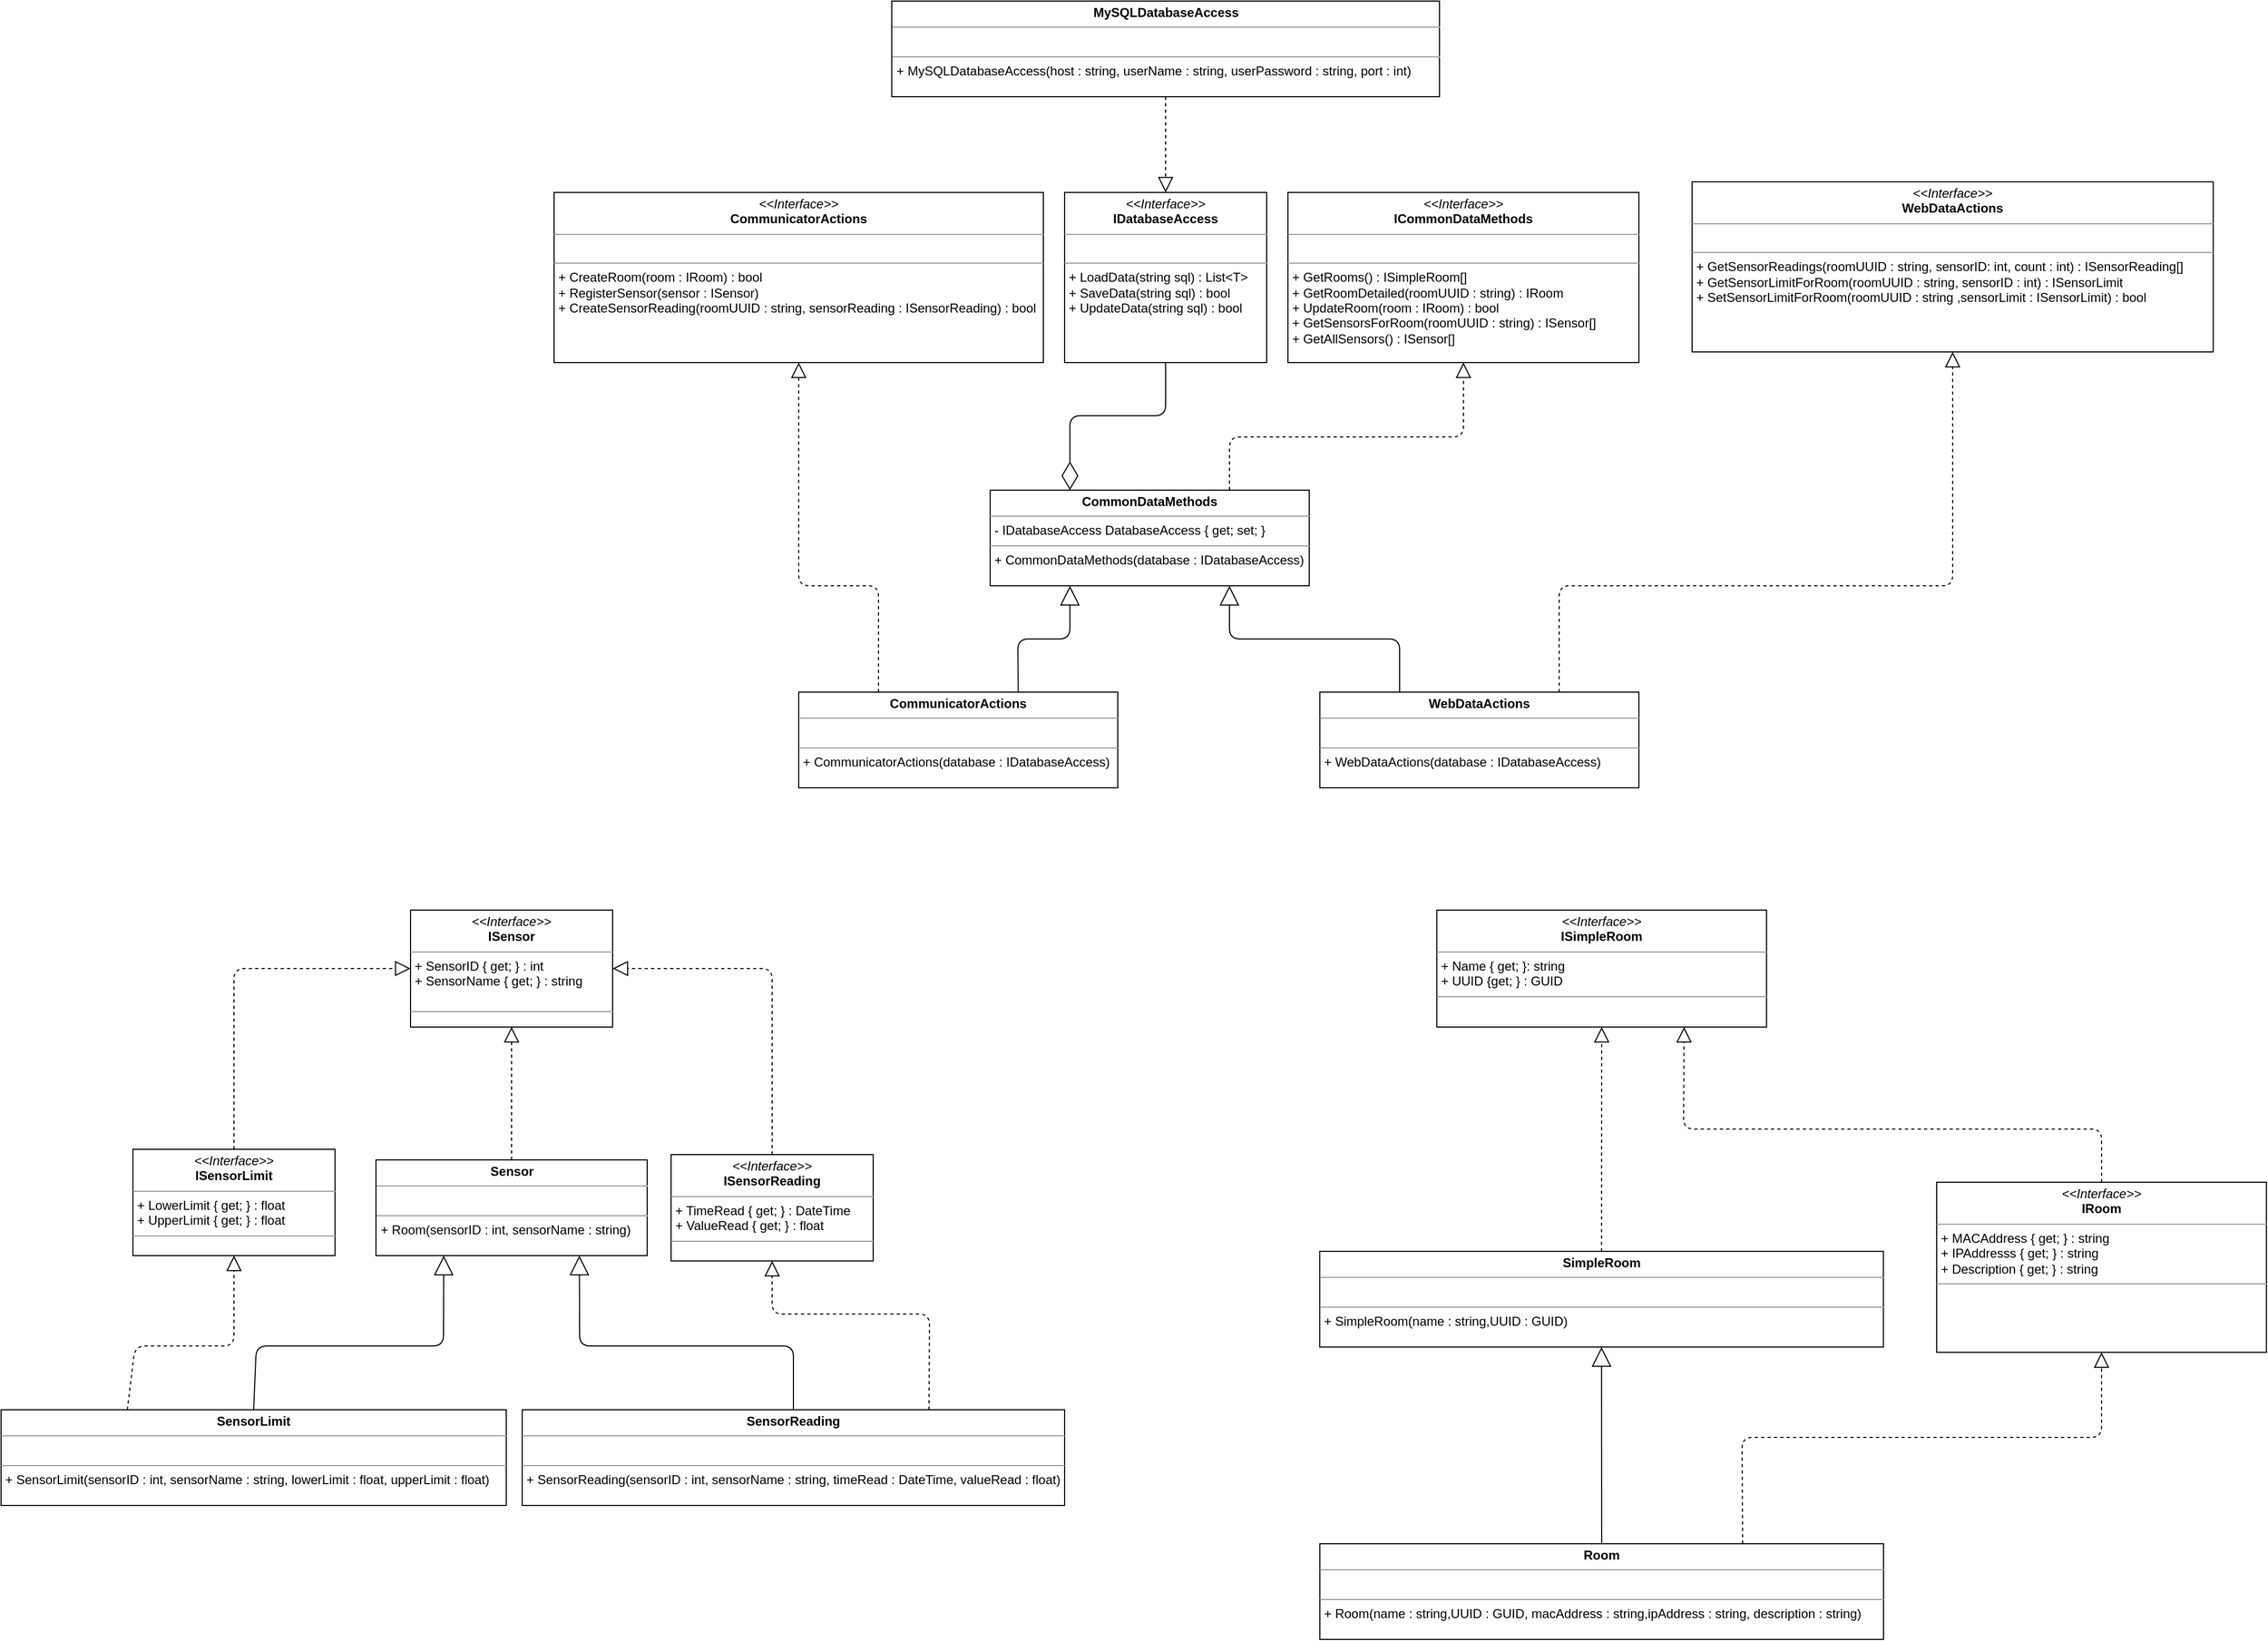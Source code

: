 <mxfile version="11.1.1" type="device"><diagram id="aNenFZurzg7Py9j0L7uN" name="Page-1"><mxGraphModel dx="3122" dy="1924" grid="1" gridSize="10" guides="1" tooltips="1" connect="1" arrows="1" fold="1" page="1" pageScale="1" pageWidth="850" pageHeight="1100" math="0" shadow="0"><root><mxCell id="0"/><mxCell id="1" parent="0"/><mxCell id="RUwsjX86R-9bThbDg36Q-5" value="&lt;p style=&quot;margin: 0px ; margin-top: 4px ; text-align: center&quot;&gt;&lt;i&gt;&amp;lt;&amp;lt;Interface&amp;gt;&amp;gt;&lt;/i&gt;&lt;br&gt;&lt;b&gt;IRoom&lt;/b&gt;&lt;/p&gt;&lt;hr size=&quot;1&quot;&gt;&lt;p style=&quot;margin: 0px ; margin-left: 4px&quot;&gt;&lt;span&gt;+ MACAddress { get; } : string&lt;/span&gt;&lt;br&gt;&lt;/p&gt;&lt;p style=&quot;margin: 0px ; margin-left: 4px&quot;&gt;+ IPAddresss { get; } : string&lt;/p&gt;&lt;p style=&quot;margin: 0px ; margin-left: 4px&quot;&gt;+ Description { get; } : string&lt;/p&gt;&lt;hr size=&quot;1&quot;&gt;&lt;p style=&quot;margin: 0px ; margin-left: 4px&quot;&gt;&lt;br&gt;&lt;/p&gt;" style="verticalAlign=top;align=left;overflow=fill;fontSize=12;fontFamily=Helvetica;html=1;" parent="1" vertex="1"><mxGeometry x="240" y="231" width="310" height="160" as="geometry"/></mxCell><mxCell id="RUwsjX86R-9bThbDg36Q-7" value="&lt;p style=&quot;margin: 0px ; margin-top: 4px ; text-align: center&quot;&gt;&lt;i&gt;&amp;lt;&amp;lt;Interface&amp;gt;&amp;gt;&lt;/i&gt;&lt;br&gt;&lt;b&gt;ISensorReading&lt;/b&gt;&lt;/p&gt;&lt;hr size=&quot;1&quot;&gt;&lt;p style=&quot;margin: 0px ; margin-left: 4px&quot;&gt;&lt;span&gt;+ TimeRead { get; } : DateTime&lt;/span&gt;&lt;br&gt;&lt;/p&gt;&lt;p style=&quot;margin: 0px ; margin-left: 4px&quot;&gt;+ ValueRead { get; } : float&lt;/p&gt;&lt;hr size=&quot;1&quot;&gt;&lt;p style=&quot;margin: 0px ; margin-left: 4px&quot;&gt;&lt;br&gt;&lt;/p&gt;" style="verticalAlign=top;align=left;overflow=fill;fontSize=12;fontFamily=Helvetica;html=1;" parent="1" vertex="1"><mxGeometry x="-950" y="205" width="190" height="100" as="geometry"/></mxCell><mxCell id="RUwsjX86R-9bThbDg36Q-8" value="&lt;p style=&quot;margin: 0px ; margin-top: 4px ; text-align: center&quot;&gt;&lt;i&gt;&amp;lt;&amp;lt;Interface&amp;gt;&amp;gt;&lt;/i&gt;&lt;br&gt;&lt;b&gt;ISensorLimit&lt;/b&gt;&lt;/p&gt;&lt;hr size=&quot;1&quot;&gt;&lt;p style=&quot;margin: 0px ; margin-left: 4px&quot;&gt;&lt;span&gt;+ LowerLimit { get; } : float&lt;/span&gt;&lt;br&gt;&lt;/p&gt;&lt;p style=&quot;margin: 0px ; margin-left: 4px&quot;&gt;+ UpperLimit { get; } : float&lt;/p&gt;&lt;hr size=&quot;1&quot;&gt;&lt;p style=&quot;margin: 0px ; margin-left: 4px&quot;&gt;&lt;br&gt;&lt;/p&gt;" style="verticalAlign=top;align=left;overflow=fill;fontSize=12;fontFamily=Helvetica;html=1;" parent="1" vertex="1"><mxGeometry x="-1456" y="200" width="190" height="100" as="geometry"/></mxCell><mxCell id="RUwsjX86R-9bThbDg36Q-9" value="&lt;p style=&quot;margin: 0px ; margin-top: 4px ; text-align: center&quot;&gt;&lt;b&gt;Room&lt;/b&gt;&lt;/p&gt;&lt;hr size=&quot;1&quot;&gt;&lt;p style=&quot;margin: 0px ; margin-left: 4px&quot;&gt;&lt;br&gt;&lt;/p&gt;&lt;hr size=&quot;1&quot;&gt;&lt;p style=&quot;margin: 0px ; margin-left: 4px&quot;&gt;+ Room(name : string,UUID : GUID, macAddress : string,ipAddress : string, description : string)&lt;/p&gt;" style="verticalAlign=top;align=left;overflow=fill;fontSize=12;fontFamily=Helvetica;html=1;" parent="1" vertex="1"><mxGeometry x="-340" y="571" width="530" height="90" as="geometry"/></mxCell><mxCell id="RUwsjX86R-9bThbDg36Q-10" value="" style="endArrow=block;dashed=1;endFill=0;endSize=12;html=1;exitX=0.75;exitY=0;exitDx=0;exitDy=0;entryX=0.5;entryY=1;entryDx=0;entryDy=0;" parent="1" source="RUwsjX86R-9bThbDg36Q-9" target="RUwsjX86R-9bThbDg36Q-5" edge="1"><mxGeometry width="160" relative="1" as="geometry"><mxPoint x="-120" y="541" as="sourcePoint"/><mxPoint x="40" y="541" as="targetPoint"/><Array as="points"><mxPoint x="57" y="471"/><mxPoint x="395" y="471"/></Array></mxGeometry></mxCell><mxCell id="RUwsjX86R-9bThbDg36Q-13" value="&lt;p style=&quot;margin: 0px ; margin-top: 4px ; text-align: center&quot;&gt;&lt;b&gt;WebDataActions&lt;/b&gt;&lt;/p&gt;&lt;hr size=&quot;1&quot;&gt;&lt;p style=&quot;margin: 0px ; margin-left: 4px&quot;&gt;&lt;br&gt;&lt;/p&gt;&lt;hr size=&quot;1&quot;&gt;&lt;p style=&quot;margin: 0px ; margin-left: 4px&quot;&gt;+ WebDataActions(database : IDatabaseAccess)&lt;/p&gt;" style="verticalAlign=top;align=left;overflow=fill;fontSize=12;fontFamily=Helvetica;html=1;" parent="1" vertex="1"><mxGeometry x="-340" y="-230" width="300" height="90" as="geometry"/></mxCell><mxCell id="RUwsjX86R-9bThbDg36Q-16" value="&lt;p style=&quot;margin: 0px ; margin-top: 4px ; text-align: center&quot;&gt;&lt;i&gt;&amp;lt;&amp;lt;Interface&amp;gt;&amp;gt;&lt;/i&gt;&lt;br&gt;&lt;b&gt;WebDataActions&lt;/b&gt;&lt;/p&gt;&lt;hr size=&quot;1&quot;&gt;&lt;p style=&quot;margin: 0px ; margin-left: 4px&quot;&gt;&lt;br&gt;&lt;/p&gt;&lt;hr size=&quot;1&quot;&gt;&lt;p style=&quot;margin: 0px ; margin-left: 4px&quot;&gt;&lt;span&gt;+ GetSensorReadings(roomUUID : string, sensorID: int, count : int) : ISensorReading[]&lt;/span&gt;&lt;br&gt;&lt;/p&gt;&lt;p style=&quot;margin: 0px ; margin-left: 4px&quot;&gt;+ GetSensorLimitForRoom(roomUUID : string, sensorID : int) : ISensorLimit&lt;/p&gt;&lt;p style=&quot;margin: 0px ; margin-left: 4px&quot;&gt;+ SetSensorLimitForRoom(roomUUID : string ,sensorLimit : ISensorLimit) : bool&lt;/p&gt;" style="verticalAlign=top;align=left;overflow=fill;fontSize=12;fontFamily=Helvetica;html=1;" parent="1" vertex="1"><mxGeometry x="10" y="-710" width="490" height="160" as="geometry"/></mxCell><mxCell id="RUwsjX86R-9bThbDg36Q-17" value="&lt;p style=&quot;margin: 0px ; margin-top: 4px ; text-align: center&quot;&gt;&lt;i&gt;&amp;lt;&amp;lt;Interface&amp;gt;&amp;gt;&lt;/i&gt;&lt;br&gt;&lt;b&gt;ISimpleRoom&lt;/b&gt;&lt;/p&gt;&lt;hr size=&quot;1&quot;&gt;&lt;p style=&quot;margin: 0px ; margin-left: 4px&quot;&gt;+ Name { get; }: string&lt;/p&gt;&lt;p style=&quot;margin: 0px ; margin-left: 4px&quot;&gt;+ UUID {get; } : GUID&lt;/p&gt;&lt;hr size=&quot;1&quot;&gt;&lt;p style=&quot;margin: 0px ; margin-left: 4px&quot;&gt;&lt;br&gt;&lt;/p&gt;" style="verticalAlign=top;align=left;overflow=fill;fontSize=12;fontFamily=Helvetica;html=1;" parent="1" vertex="1"><mxGeometry x="-230" y="-25" width="310" height="110" as="geometry"/></mxCell><mxCell id="RUwsjX86R-9bThbDg36Q-19" value="&lt;p style=&quot;margin: 0px ; margin-top: 4px ; text-align: center&quot;&gt;&lt;b&gt;SimpleRoom&lt;/b&gt;&lt;/p&gt;&lt;hr size=&quot;1&quot;&gt;&lt;p style=&quot;margin: 0px ; margin-left: 4px&quot;&gt;&lt;br&gt;&lt;/p&gt;&lt;hr size=&quot;1&quot;&gt;&lt;p style=&quot;margin: 0px ; margin-left: 4px&quot;&gt;+ SimpleRoom(name : string,UUID : GUID)&lt;/p&gt;" style="verticalAlign=top;align=left;overflow=fill;fontSize=12;fontFamily=Helvetica;html=1;" parent="1" vertex="1"><mxGeometry x="-340.147" y="296" width="530" height="90" as="geometry"/></mxCell><mxCell id="5QgGClb_yhk9Fr1g3Hfy-2" value="" style="endArrow=block;dashed=1;endFill=0;endSize=12;html=1;exitX=0.5;exitY=0;exitDx=0;exitDy=0;entryX=0.5;entryY=1;entryDx=0;entryDy=0;" parent="1" source="RUwsjX86R-9bThbDg36Q-19" target="RUwsjX86R-9bThbDg36Q-17" edge="1"><mxGeometry width="160" relative="1" as="geometry"><mxPoint x="-65.0" y="281" as="sourcePoint"/><mxPoint x="-65.0" y="95" as="targetPoint"/><Array as="points"/></mxGeometry></mxCell><mxCell id="5QgGClb_yhk9Fr1g3Hfy-3" value="" style="endArrow=block;endSize=16;endFill=0;html=1;exitX=0.5;exitY=0;exitDx=0;exitDy=0;entryX=0.5;entryY=1;entryDx=0;entryDy=0;" parent="1" source="RUwsjX86R-9bThbDg36Q-9" target="RUwsjX86R-9bThbDg36Q-19" edge="1"><mxGeometry x="-1" y="-180" width="160" relative="1" as="geometry"><mxPoint x="-270" y="471" as="sourcePoint"/><mxPoint x="-110" y="471" as="targetPoint"/><mxPoint x="-170" y="-120" as="offset"/></mxGeometry></mxCell><mxCell id="5QgGClb_yhk9Fr1g3Hfy-4" value="" style="endArrow=block;dashed=1;endFill=0;endSize=12;html=1;exitX=0.5;exitY=0;exitDx=0;exitDy=0;entryX=0.75;entryY=1;entryDx=0;entryDy=0;" parent="1" source="RUwsjX86R-9bThbDg36Q-5" target="RUwsjX86R-9bThbDg36Q-17" edge="1"><mxGeometry width="160" relative="1" as="geometry"><mxPoint x="-65.147" y="306" as="sourcePoint"/><mxPoint x="-65.0" y="95" as="targetPoint"/><Array as="points"><mxPoint x="395" y="181"/><mxPoint x="2" y="181"/></Array></mxGeometry></mxCell><mxCell id="5QgGClb_yhk9Fr1g3Hfy-5" value="&lt;p style=&quot;margin: 0px ; margin-top: 4px ; text-align: center&quot;&gt;&lt;i&gt;&amp;lt;&amp;lt;Interface&amp;gt;&amp;gt;&lt;/i&gt;&lt;br&gt;&lt;b&gt;ISensor&lt;/b&gt;&lt;/p&gt;&lt;hr size=&quot;1&quot;&gt;&lt;p style=&quot;margin: 0px ; margin-left: 4px&quot;&gt;+ SensorID { get; } : int&lt;br&gt;&lt;/p&gt;&lt;p style=&quot;margin: 0px ; margin-left: 4px&quot;&gt;+ SensorName { get; } : string&lt;/p&gt;&lt;p style=&quot;margin: 0px ; margin-left: 4px&quot;&gt;&lt;br&gt;&lt;/p&gt;&lt;hr size=&quot;1&quot;&gt;&lt;p style=&quot;margin: 0px ; margin-left: 4px&quot;&gt;&lt;br&gt;&lt;/p&gt;" style="verticalAlign=top;align=left;overflow=fill;fontSize=12;fontFamily=Helvetica;html=1;" parent="1" vertex="1"><mxGeometry x="-1195" y="-25" width="190" height="110" as="geometry"/></mxCell><mxCell id="5QgGClb_yhk9Fr1g3Hfy-6" value="&lt;p style=&quot;margin: 0px ; margin-top: 4px ; text-align: center&quot;&gt;&lt;b&gt;Sensor&lt;/b&gt;&lt;/p&gt;&lt;hr size=&quot;1&quot;&gt;&lt;p style=&quot;margin: 0px ; margin-left: 4px&quot;&gt;&lt;br&gt;&lt;/p&gt;&lt;hr size=&quot;1&quot;&gt;&lt;p style=&quot;margin: 0px ; margin-left: 4px&quot;&gt;+ Room(sensorID : int, sensorName : string)&lt;/p&gt;" style="verticalAlign=top;align=left;overflow=fill;fontSize=12;fontFamily=Helvetica;html=1;" parent="1" vertex="1"><mxGeometry x="-1227.5" y="210" width="255" height="90" as="geometry"/></mxCell><mxCell id="5QgGClb_yhk9Fr1g3Hfy-7" value="" style="endArrow=block;dashed=1;endFill=0;endSize=12;html=1;exitX=0.5;exitY=0;exitDx=0;exitDy=0;entryX=0.5;entryY=1;entryDx=0;entryDy=0;" parent="1" source="5QgGClb_yhk9Fr1g3Hfy-6" target="5QgGClb_yhk9Fr1g3Hfy-5" edge="1"><mxGeometry width="160" relative="1" as="geometry"><mxPoint x="-475.147" y="-115" as="sourcePoint"/><mxPoint x="-475.0" y="-326" as="targetPoint"/><Array as="points"/></mxGeometry></mxCell><mxCell id="5QgGClb_yhk9Fr1g3Hfy-8" value="" style="endArrow=block;dashed=1;endFill=0;endSize=12;html=1;exitX=0.5;exitY=0;exitDx=0;exitDy=0;entryX=0;entryY=0.5;entryDx=0;entryDy=0;" parent="1" source="RUwsjX86R-9bThbDg36Q-8" target="5QgGClb_yhk9Fr1g3Hfy-5" edge="1"><mxGeometry width="160" relative="1" as="geometry"><mxPoint x="-1090.0" y="220" as="sourcePoint"/><mxPoint x="-1090.0" y="120.0" as="targetPoint"/><Array as="points"><mxPoint x="-1361" y="30"/></Array></mxGeometry></mxCell><mxCell id="5QgGClb_yhk9Fr1g3Hfy-9" value="" style="endArrow=block;dashed=1;endFill=0;endSize=12;html=1;exitX=0.5;exitY=0;exitDx=0;exitDy=0;entryX=1;entryY=0.5;entryDx=0;entryDy=0;" parent="1" source="RUwsjX86R-9bThbDg36Q-7" target="5QgGClb_yhk9Fr1g3Hfy-5" edge="1"><mxGeometry width="160" relative="1" as="geometry"><mxPoint x="-1090.0" y="220" as="sourcePoint"/><mxPoint x="-1090.0" y="120.0" as="targetPoint"/><Array as="points"><mxPoint x="-855" y="30"/></Array></mxGeometry></mxCell><mxCell id="5QgGClb_yhk9Fr1g3Hfy-10" value="&lt;p style=&quot;margin: 0px ; margin-top: 4px ; text-align: center&quot;&gt;&lt;b&gt;SensorLimit&lt;/b&gt;&lt;/p&gt;&lt;hr size=&quot;1&quot;&gt;&lt;p style=&quot;margin: 0px ; margin-left: 4px&quot;&gt;&lt;br&gt;&lt;/p&gt;&lt;hr size=&quot;1&quot;&gt;&lt;p style=&quot;margin: 0px ; margin-left: 4px&quot;&gt;+ SensorLimit(sensorID : int, sensorName : string, lowerLimit : float, upperLimit : float)&lt;/p&gt;" style="verticalAlign=top;align=left;overflow=fill;fontSize=12;fontFamily=Helvetica;html=1;" parent="1" vertex="1"><mxGeometry x="-1580" y="445" width="475" height="90" as="geometry"/></mxCell><mxCell id="5QgGClb_yhk9Fr1g3Hfy-11" value="&lt;p style=&quot;margin: 0px ; margin-top: 4px ; text-align: center&quot;&gt;&lt;b&gt;SensorReading&lt;/b&gt;&lt;/p&gt;&lt;hr size=&quot;1&quot;&gt;&lt;p style=&quot;margin: 0px ; margin-left: 4px&quot;&gt;&lt;br&gt;&lt;/p&gt;&lt;hr size=&quot;1&quot;&gt;&lt;p style=&quot;margin: 0px ; margin-left: 4px&quot;&gt;+ SensorReading(sensorID : int, sensorName : string, timeRead : DateTime, valueRead : float)&lt;/p&gt;" style="verticalAlign=top;align=left;overflow=fill;fontSize=12;fontFamily=Helvetica;html=1;" parent="1" vertex="1"><mxGeometry x="-1090" y="445" width="510" height="90" as="geometry"/></mxCell><mxCell id="5QgGClb_yhk9Fr1g3Hfy-12" value="" style="endArrow=block;endSize=16;endFill=0;html=1;exitX=0.5;exitY=0;exitDx=0;exitDy=0;entryX=0.75;entryY=1;entryDx=0;entryDy=0;" parent="1" source="5QgGClb_yhk9Fr1g3Hfy-11" target="5QgGClb_yhk9Fr1g3Hfy-6" edge="1"><mxGeometry x="-1" y="-180" width="160" relative="1" as="geometry"><mxPoint x="-205" y="215" as="sourcePoint"/><mxPoint x="-1045.172" y="345" as="targetPoint"/><mxPoint x="-170" y="-120" as="offset"/><Array as="points"><mxPoint x="-835" y="385"/><mxPoint x="-1036" y="385"/></Array></mxGeometry></mxCell><mxCell id="5QgGClb_yhk9Fr1g3Hfy-13" value="" style="endArrow=block;endSize=16;endFill=0;html=1;entryX=0.25;entryY=1;entryDx=0;entryDy=0;exitX=0.5;exitY=0;exitDx=0;exitDy=0;" parent="1" source="5QgGClb_yhk9Fr1g3Hfy-10" target="5QgGClb_yhk9Fr1g3Hfy-6" edge="1"><mxGeometry x="-1" y="-180" width="160" relative="1" as="geometry"><mxPoint x="-1280" y="415" as="sourcePoint"/><mxPoint x="-1026.25" y="310" as="targetPoint"/><mxPoint x="-170" y="-120" as="offset"/><Array as="points"><mxPoint x="-1340" y="385"/><mxPoint x="-1164" y="385"/></Array></mxGeometry></mxCell><mxCell id="5QgGClb_yhk9Fr1g3Hfy-14" value="" style="endArrow=block;dashed=1;endFill=0;endSize=12;html=1;exitX=0.25;exitY=0;exitDx=0;exitDy=0;entryX=0.5;entryY=1;entryDx=0;entryDy=0;" parent="1" source="5QgGClb_yhk9Fr1g3Hfy-10" target="RUwsjX86R-9bThbDg36Q-8" edge="1"><mxGeometry width="160" relative="1" as="geometry"><mxPoint x="-1090" y="220" as="sourcePoint"/><mxPoint x="-1090" y="120" as="targetPoint"/><Array as="points"><mxPoint x="-1454" y="385"/><mxPoint x="-1361" y="385"/></Array></mxGeometry></mxCell><mxCell id="5QgGClb_yhk9Fr1g3Hfy-15" value="" style="endArrow=block;dashed=1;endFill=0;endSize=12;html=1;exitX=0.75;exitY=0;exitDx=0;exitDy=0;entryX=0.5;entryY=1;entryDx=0;entryDy=0;" parent="1" source="5QgGClb_yhk9Fr1g3Hfy-11" target="RUwsjX86R-9bThbDg36Q-7" edge="1"><mxGeometry width="160" relative="1" as="geometry"><mxPoint x="-1286.75" y="455" as="sourcePoint"/><mxPoint x="-1351" y="310" as="targetPoint"/><Array as="points"><mxPoint x="-707" y="355"/><mxPoint x="-855" y="355"/></Array></mxGeometry></mxCell><mxCell id="5QgGClb_yhk9Fr1g3Hfy-17" value="" style="endArrow=block;dashed=1;endFill=0;endSize=12;html=1;exitX=0.75;exitY=0;exitDx=0;exitDy=0;entryX=0.5;entryY=1;entryDx=0;entryDy=0;" parent="1" source="RUwsjX86R-9bThbDg36Q-13" target="RUwsjX86R-9bThbDg36Q-16" edge="1"><mxGeometry width="160" relative="1" as="geometry"><mxPoint x="-380" y="-300" as="sourcePoint"/><mxPoint x="-480" y="-390" as="targetPoint"/><Array as="points"><mxPoint x="-115" y="-330"/><mxPoint x="255" y="-330"/></Array></mxGeometry></mxCell><mxCell id="5QgGClb_yhk9Fr1g3Hfy-18" value="&lt;p style=&quot;margin: 0px ; margin-top: 4px ; text-align: center&quot;&gt;&lt;b&gt;CommunicatorActions&lt;/b&gt;&lt;/p&gt;&lt;hr size=&quot;1&quot;&gt;&lt;p style=&quot;margin: 0px ; margin-left: 4px&quot;&gt;&lt;br&gt;&lt;/p&gt;&lt;hr size=&quot;1&quot;&gt;&lt;p style=&quot;margin: 0px ; margin-left: 4px&quot;&gt;+ CommunicatorActions(database : IDatabaseAccess)&lt;/p&gt;" style="verticalAlign=top;align=left;overflow=fill;fontSize=12;fontFamily=Helvetica;html=1;" parent="1" vertex="1"><mxGeometry x="-830" y="-230" width="300" height="90" as="geometry"/></mxCell><mxCell id="5QgGClb_yhk9Fr1g3Hfy-19" value="&lt;p style=&quot;margin: 0px ; margin-top: 4px ; text-align: center&quot;&gt;&lt;i&gt;&amp;lt;&amp;lt;Interface&amp;gt;&amp;gt;&lt;/i&gt;&lt;br&gt;&lt;b&gt;CommunicatorActions&lt;/b&gt;&lt;/p&gt;&lt;hr size=&quot;1&quot;&gt;&lt;p style=&quot;margin: 0px ; margin-left: 4px&quot;&gt;&lt;br&gt;&lt;/p&gt;&lt;hr size=&quot;1&quot;&gt;&lt;p style=&quot;margin: 0px ; margin-left: 4px&quot;&gt;+ CreateRoom(room : IRoom) : bool&lt;/p&gt;&lt;p style=&quot;margin: 0px ; margin-left: 4px&quot;&gt;+ RegisterSensor(sensor : ISensor)&lt;/p&gt;&lt;p style=&quot;margin: 0px ; margin-left: 4px&quot;&gt;+ CreateSensorReading(roomUUID : string, sensorReading : ISensorReading) : bool&lt;/p&gt;" style="verticalAlign=top;align=left;overflow=fill;fontSize=12;fontFamily=Helvetica;html=1;" parent="1" vertex="1"><mxGeometry x="-1060" y="-700" width="460" height="160" as="geometry"/></mxCell><mxCell id="5QgGClb_yhk9Fr1g3Hfy-21" value="" style="endArrow=block;dashed=1;endFill=0;endSize=12;html=1;exitX=0.25;exitY=0;exitDx=0;exitDy=0;entryX=0.5;entryY=1;entryDx=0;entryDy=0;" parent="1" source="5QgGClb_yhk9Fr1g3Hfy-18" target="5QgGClb_yhk9Fr1g3Hfy-19" edge="1"><mxGeometry width="160" relative="1" as="geometry"><mxPoint x="-270" y="-370" as="sourcePoint"/><mxPoint x="-140" y="-530" as="targetPoint"/><Array as="points"><mxPoint x="-755" y="-330"/><mxPoint x="-830" y="-330"/></Array></mxGeometry></mxCell><mxCell id="5QgGClb_yhk9Fr1g3Hfy-22" value="&lt;p style=&quot;margin: 0px ; margin-top: 4px ; text-align: center&quot;&gt;&lt;i&gt;&amp;lt;&amp;lt;Interface&amp;gt;&amp;gt;&lt;/i&gt;&lt;br&gt;&lt;b&gt;ICommonDataMethods&lt;/b&gt;&lt;/p&gt;&lt;hr size=&quot;1&quot;&gt;&lt;p style=&quot;margin: 0px ; margin-left: 4px&quot;&gt;&lt;br&gt;&lt;/p&gt;&lt;hr size=&quot;1&quot;&gt;&lt;p style=&quot;margin: 0px ; margin-left: 4px&quot;&gt;+ GetRooms() : ISimpleRoom[]&lt;/p&gt;&lt;p style=&quot;margin: 0px ; margin-left: 4px&quot;&gt;+ GetRoomDetailed(roomUUID : string) : IRoom&lt;/p&gt;&lt;p style=&quot;margin: 0px ; margin-left: 4px&quot;&gt;+ UpdateRoom(room : IRoom) : bool&lt;/p&gt;&lt;p style=&quot;margin: 0px ; margin-left: 4px&quot;&gt;+ GetSensorsForRoom(roomUUID : string) : ISensor[]&lt;/p&gt;&lt;p style=&quot;margin: 0px ; margin-left: 4px&quot;&gt;+ GetAllSensors() : ISensor[]&lt;/p&gt;" style="verticalAlign=top;align=left;overflow=fill;fontSize=12;fontFamily=Helvetica;html=1;" parent="1" vertex="1"><mxGeometry x="-370" y="-700" width="330" height="160" as="geometry"/></mxCell><mxCell id="5QgGClb_yhk9Fr1g3Hfy-23" value="&lt;p style=&quot;margin: 0px ; margin-top: 4px ; text-align: center&quot;&gt;&lt;b&gt;CommonDataMethods&lt;/b&gt;&lt;/p&gt;&lt;hr size=&quot;1&quot;&gt;&lt;p style=&quot;margin: 0px ; margin-left: 4px&quot;&gt;- IDatabaseAccess DatabaseAccess { get; set; }&lt;/p&gt;&lt;hr size=&quot;1&quot;&gt;&lt;p style=&quot;margin: 0px ; margin-left: 4px&quot;&gt;+ CommonDataMethods(database : IDatabaseAccess)&lt;/p&gt;" style="verticalAlign=top;align=left;overflow=fill;fontSize=12;fontFamily=Helvetica;html=1;" parent="1" vertex="1"><mxGeometry x="-650" y="-420" width="300" height="90" as="geometry"/></mxCell><mxCell id="5QgGClb_yhk9Fr1g3Hfy-24" value="" style="endArrow=block;endSize=16;endFill=0;html=1;exitX=0.688;exitY=0;exitDx=0;exitDy=0;entryX=0.25;entryY=1;entryDx=0;entryDy=0;exitPerimeter=0;" parent="1" source="5QgGClb_yhk9Fr1g3Hfy-18" target="5QgGClb_yhk9Fr1g3Hfy-23" edge="1"><mxGeometry x="-1" y="-180" width="160" relative="1" as="geometry"><mxPoint x="305" y="550" as="sourcePoint"/><mxPoint x="304.853" y="365" as="targetPoint"/><mxPoint x="-170" y="-120" as="offset"/><Array as="points"><mxPoint x="-624" y="-280"/><mxPoint x="-575" y="-280"/></Array></mxGeometry></mxCell><mxCell id="5QgGClb_yhk9Fr1g3Hfy-25" value="" style="endArrow=block;endSize=16;endFill=0;html=1;exitX=0.25;exitY=0;exitDx=0;exitDy=0;entryX=0.75;entryY=1;entryDx=0;entryDy=0;" parent="1" source="RUwsjX86R-9bThbDg36Q-13" target="5QgGClb_yhk9Fr1g3Hfy-23" edge="1"><mxGeometry x="-1" y="-180" width="160" relative="1" as="geometry"><mxPoint x="-869.92" y="-220" as="sourcePoint"/><mxPoint x="-520" y="-320" as="targetPoint"/><mxPoint x="-170" y="-120" as="offset"/><Array as="points"><mxPoint x="-265" y="-280"/><mxPoint x="-425" y="-280"/></Array></mxGeometry></mxCell><mxCell id="5QgGClb_yhk9Fr1g3Hfy-27" value="" style="endArrow=block;dashed=1;endFill=0;endSize=12;html=1;exitX=0.75;exitY=0;exitDx=0;exitDy=0;entryX=0.5;entryY=1;entryDx=0;entryDy=0;" parent="1" source="5QgGClb_yhk9Fr1g3Hfy-23" target="5QgGClb_yhk9Fr1g3Hfy-22" edge="1"><mxGeometry width="160" relative="1" as="geometry"><mxPoint x="-480" y="-410" as="sourcePoint"/><mxPoint x="-482.03" y="-530.96" as="targetPoint"/><Array as="points"><mxPoint x="-425" y="-470"/><mxPoint x="-205" y="-470"/></Array></mxGeometry></mxCell><mxCell id="5QgGClb_yhk9Fr1g3Hfy-28" value="&lt;p style=&quot;margin: 0px ; margin-top: 4px ; text-align: center&quot;&gt;&lt;i&gt;&amp;lt;&amp;lt;Interface&amp;gt;&amp;gt;&lt;/i&gt;&lt;br&gt;&lt;b&gt;IDatabaseAccess&lt;/b&gt;&lt;/p&gt;&lt;hr size=&quot;1&quot;&gt;&lt;p style=&quot;margin: 0px ; margin-left: 4px&quot;&gt;&lt;br&gt;&lt;/p&gt;&lt;hr size=&quot;1&quot;&gt;&lt;p style=&quot;margin: 0px ; margin-left: 4px&quot;&gt;+ LoadData(string sql) : List&amp;lt;T&amp;gt;&lt;/p&gt;&lt;p style=&quot;margin: 0px ; margin-left: 4px&quot;&gt;+ SaveData(string sql) : bool&lt;/p&gt;&lt;p style=&quot;margin: 0px ; margin-left: 4px&quot;&gt;+ UpdateData(string sql) : bool&lt;/p&gt;&lt;p style=&quot;margin: 0px ; margin-left: 4px&quot;&gt;&lt;br&gt;&lt;/p&gt;&lt;p style=&quot;margin: 0px ; margin-left: 4px&quot;&gt;&lt;br&gt;&lt;/p&gt;" style="verticalAlign=top;align=left;overflow=fill;fontSize=12;fontFamily=Helvetica;html=1;" parent="1" vertex="1"><mxGeometry x="-580" y="-700" width="190" height="160" as="geometry"/></mxCell><mxCell id="5QgGClb_yhk9Fr1g3Hfy-29" value="" style="endArrow=diamondThin;endFill=0;endSize=24;html=1;entryX=0.25;entryY=0;entryDx=0;entryDy=0;exitX=0.5;exitY=1;exitDx=0;exitDy=0;" parent="1" source="5QgGClb_yhk9Fr1g3Hfy-28" target="5QgGClb_yhk9Fr1g3Hfy-23" edge="1"><mxGeometry width="160" relative="1" as="geometry"><mxPoint x="-620" y="-510" as="sourcePoint"/><mxPoint x="-460" y="-510" as="targetPoint"/><Array as="points"><mxPoint x="-485" y="-490"/><mxPoint x="-575" y="-490"/></Array></mxGeometry></mxCell><mxCell id="5QgGClb_yhk9Fr1g3Hfy-30" value="&lt;p style=&quot;margin: 0px ; margin-top: 4px ; text-align: center&quot;&gt;&lt;b&gt;MySQLDatabaseAccess&lt;/b&gt;&lt;/p&gt;&lt;hr size=&quot;1&quot;&gt;&lt;p style=&quot;margin: 0px ; margin-left: 4px&quot;&gt;&lt;br&gt;&lt;/p&gt;&lt;hr size=&quot;1&quot;&gt;&lt;p style=&quot;margin: 0px ; margin-left: 4px&quot;&gt;+ MySQLDatabaseAccess(host : string, userName : string, userPassword : string, port : int)&lt;/p&gt;" style="verticalAlign=top;align=left;overflow=fill;fontSize=12;fontFamily=Helvetica;html=1;" parent="1" vertex="1"><mxGeometry x="-742.5" y="-880" width="515" height="90" as="geometry"/></mxCell><mxCell id="5QgGClb_yhk9Fr1g3Hfy-31" value="" style="endArrow=block;dashed=1;endFill=0;endSize=12;html=1;exitX=0.5;exitY=1;exitDx=0;exitDy=0;entryX=0.5;entryY=0;entryDx=0;entryDy=0;" parent="1" source="5QgGClb_yhk9Fr1g3Hfy-30" target="5QgGClb_yhk9Fr1g3Hfy-28" edge="1"><mxGeometry width="160" relative="1" as="geometry"><mxPoint x="-845" y="215.0" as="sourcePoint"/><mxPoint x="-995" y="40.0" as="targetPoint"/><Array as="points"/></mxGeometry></mxCell></root></mxGraphModel></diagram></mxfile>